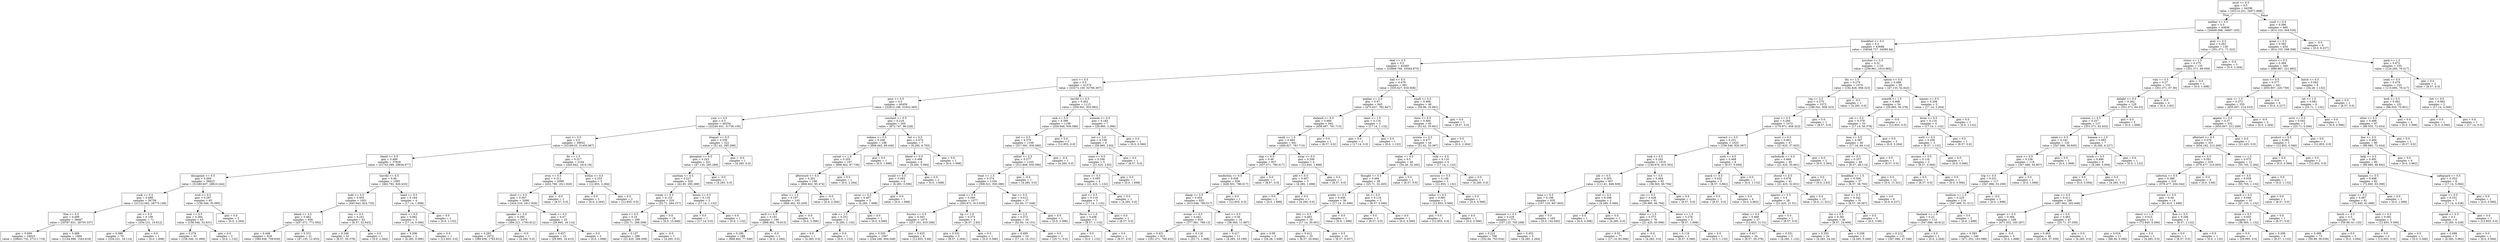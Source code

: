 digraph Tree {
node [shape=box] ;
0 [label="excit <= 0.5\ngini = 0.5\nsamples = 44296\nvalue = [35214.251, 34971.698]"] ;
1 [label="neither <= 0.5\ngini = 0.5\nsamples = 43836\nvalue = [34400.098, 34667.163]"] ;
0 -> 1 [labeldistance=2.5, labelangle=45, headlabel="True"] ;
2 [label="breakfast <= 0.5\ngini = 0.5\nsamples = 43698\nvalue = [34048.727, 34595.84]"] ;
1 -> 2 ;
3 [label="deal <= 0.5\ngini = 0.5\nsamples = 42565\nvalue = [33808.766, 33584.875]"] ;
2 -> 3 ;
4 [label="carri <= 0.5\ngini = 0.5\nsamples = 41574\nvalue = [33273.139, 32766.367]"] ;
3 -> 4 ;
5 [label="poor <= 0.5\ngini = 0.5\nsamples = 40459\nvalue = [32913.198, 31832.385]"] ;
4 -> 5 ;
6 [label="yum <= 0.5\ngini = 0.5\nsamples = 40254\nvalue = [32240.451, 31736.156]"] ;
5 -> 6 ;
7 [label="easi <= 0.5\ngini = 0.5\nsamples = 39932\nvalue = [32189.03, 31450.867]"] ;
6 -> 7 ;
8 [label="blend <= 0.5\ngini = 0.499\nsamples = 37828\nvalue = [31743.389, 29636.677]"] ;
7 -> 8 ;
9 [label="dissapoint <= 0.5\ngini = 0.499\nsamples = 36823\nvalue = [31280.607, 28810.244]"] ;
8 -> 9 ;
10 [label="yuck <= 0.5\ngini = 0.499\nsamples = 36758\nvalue = [31122.062, 28775.149]"] ;
9 -> 10 ;
11 [label="free <= 0.5\ngini = 0.499\nsamples = 36687\nvalue = [30787.831, 28755.337]"] ;
10 -> 11 ;
12 [label="gini = 0.499\nsamples = 34823\nvalue = [29643.732, 27211.719]"] ;
11 -> 12 ;
13 [label="gini = 0.489\nsamples = 1864\nvalue = [1144.099, 1543.618]"] ;
11 -> 13 ;
14 [label="yet <= 0.5\ngini = 0.106\nsamples = 71\nvalue = [334.231, 19.812]"] ;
10 -> 14 ;
15 [label="gini = 0.098\nsamples = 70\nvalue = [334.231, 18.114]"] ;
14 -> 15 ;
16 [label="gini = 0.0\nsamples = 1\nvalue = [0.0, 1.698]"] ;
14 -> 16 ;
17 [label="truli <= 0.5\ngini = 0.297\nsamples = 65\nvalue = [158.546, 35.095]"] ;
9 -> 17 ;
18 [label="wait <= 0.5\ngini = 0.284\nsamples = 63\nvalue = [158.546, 32.831]"] ;
17 -> 18 ;
19 [label="gini = 0.278\nsamples = 61\nvalue = [158.546, 31.699]"] ;
18 -> 19 ;
20 [label="gini = 0.0\nsamples = 2\nvalue = [0.0, 1.132]"] ;
18 -> 20 ;
21 [label="gini = 0.0\nsamples = 2\nvalue = [0.0, 2.264]"] ;
17 -> 21 ;
22 [label="horribl <= 0.5\ngini = 0.46\nsamples = 1005\nvalue = [462.782, 826.433]"] ;
8 -> 22 ;
23 [label="bold <= 0.5\ngini = 0.455\nsamples = 1001\nvalue = [445.642, 824.735]"] ;
22 -> 23 ;
24 [label="blend <= 3.5\ngini = 0.462\nsamples = 939\nvalue = [437.071, 772.092]"] ;
23 -> 24 ;
25 [label="gini = 0.448\nsamples = 918\nvalue = [389.936, 759.639]"] ;
24 -> 25 ;
26 [label="gini = 0.331\nsamples = 21\nvalue = [47.135, 12.453]"] ;
24 -> 26 ;
27 [label="boy <= 0.5\ngini = 0.241\nsamples = 62\nvalue = [8.57, 52.643]"] ;
23 -> 27 ;
28 [label="gini = 0.248\nsamples = 61\nvalue = [8.57, 50.378]"] ;
27 -> 28 ;
29 [label="gini = 0.0\nsamples = 1\nvalue = [0.0, 2.264]"] ;
27 -> 29 ;
30 [label="hand <= 0.5\ngini = 0.164\nsamples = 4\nvalue = [17.14, 1.698]"] ;
22 -> 30 ;
31 [label="stash <= 0.5\ngini = 0.062\nsamples = 3\nvalue = [17.14, 0.566]"] ;
30 -> 31 ;
32 [label="gini = 0.206\nsamples = 2\nvalue = [4.285, 0.566]"] ;
31 -> 32 ;
33 [label="gini = 0.0\nsamples = 1\nvalue = [12.855, 0.0]"] ;
31 -> 33 ;
34 [label="gini = 0.0\nsamples = 1\nvalue = [0.0, 1.132]"] ;
30 -> 34 ;
35 [label="fix <= 1.5\ngini = 0.317\nsamples = 2104\nvalue = [445.642, 1814.19]"] ;
7 -> 35 ;
36 [label="evey <= 0.5\ngini = 0.311\nsamples = 2099\nvalue = [432.786, 1811.926]"] ;
35 -> 36 ;
37 [label="short <= 0.5\ngini = 0.307\nsamples = 2098\nvalue = [424.216, 1811.926]"] ;
36 -> 37 ;
38 [label="speaker <= 0.5\ngini = 0.295\nsamples = 2073\nvalue = [394.221, 1793.812]"] ;
37 -> 38 ;
39 [label="gini = 0.293\nsamples = 2072\nvalue = [389.936, 1793.812]"] ;
38 -> 39 ;
40 [label="gini = -0.0\nsamples = 1\nvalue = [4.285, 0.0]"] ;
38 -> 40 ;
41 [label="readi <= 0.5\ngini = 0.47\nsamples = 25\nvalue = [29.995, 18.114]"] ;
37 -> 41 ;
42 [label="gini = 0.457\nsamples = 23\nvalue = [29.995, 16.415]"] ;
41 -> 42 ;
43 [label="gini = 0.0\nsamples = 2\nvalue = [0.0, 1.698]"] ;
41 -> 43 ;
44 [label="gini = -0.0\nsamples = 1\nvalue = [8.57, 0.0]"] ;
36 -> 44 ;
45 [label="within <= 0.5\ngini = 0.255\nsamples = 5\nvalue = [12.855, 2.264]"] ;
35 -> 45 ;
46 [label="gini = 0.0\nsamples = 3\nvalue = [0.0, 2.264]"] ;
45 -> 46 ;
47 [label="gini = 0.0\nsamples = 2\nvalue = [12.855, 0.0]"] ;
45 -> 47 ;
48 [label="disgust <= 0.5\ngini = 0.259\nsamples = 322\nvalue = [51.42, 285.289]"] ;
6 -> 48 ;
49 [label="phosphat <= 0.5\ngini = 0.243\nsamples = 321\nvalue = [47.135, 285.289]"] ;
48 -> 49 ;
50 [label="xanthan <= 0.5\ngini = 0.227\nsamples = 320\nvalue = [42.85, 285.289]"] ;
49 -> 50 ;
51 [label="cream <= 0.5\ngini = 0.152\nsamples = 318\nvalue = [25.71, 284.157]"] ;
50 -> 51 ;
52 [label="mein <= 0.5\ngini = 0.16\nsamples = 299\nvalue = [25.71, 268.308]"] ;
51 -> 52 ;
53 [label="gini = 0.137\nsamples = 298\nvalue = [21.425, 268.308]"] ;
52 -> 53 ;
54 [label="gini = -0.0\nsamples = 1\nvalue = [4.285, 0.0]"] ;
52 -> 54 ;
55 [label="gini = 0.0\nsamples = 19\nvalue = [0.0, 15.849]"] ;
51 -> 55 ;
56 [label="lemon <= 0.5\ngini = 0.116\nsamples = 2\nvalue = [17.14, 1.132]"] ;
50 -> 56 ;
57 [label="gini = 0.0\nsamples = 1\nvalue = [17.14, 0.0]"] ;
56 -> 57 ;
58 [label="gini = 0.0\nsamples = 1\nvalue = [0.0, 1.132]"] ;
56 -> 58 ;
59 [label="gini = -0.0\nsamples = 1\nvalue = [4.285, 0.0]"] ;
49 -> 59 ;
60 [label="gini = -0.0\nsamples = 1\nvalue = [4.285, 0.0]"] ;
48 -> 60 ;
61 [label="constant <= 0.5\ngini = 0.219\nsamples = 205\nvalue = [672.747, 96.228]"] ;
5 -> 61 ;
62 [label="eskimo <= 0.5\ngini = 0.208\nsamples = 198\nvalue = [668.462, 89.436]"] ;
61 -> 62 ;
63 [label="carnat <= 1.0\ngini = 0.205\nsamples = 197\nvalue = [668.462, 87.738]"] ;
62 -> 63 ;
64 [label="afterward <= 0.5\ngini = 0.201\nsamples = 196\nvalue = [668.462, 85.474]"] ;
63 -> 64 ;
65 [label="other <= 1.5\ngini = 0.197\nsamples = 193\nvalue = [668.462, 83.209]"] ;
64 -> 65 ;
66 [label="earli <= 0.5\ngini = 0.191\nsamples = 190\nvalue = [668.462, 79.813]"] ;
65 -> 66 ;
67 [label="gini = 0.186\nsamples = 188\nvalue = [668.462, 77.549]"] ;
66 -> 67 ;
68 [label="gini = -0.0\nsamples = 2\nvalue = [0.0, 2.264]"] ;
66 -> 68 ;
69 [label="gini = -0.0\nsamples = 3\nvalue = [0.0, 3.396]"] ;
65 -> 69 ;
70 [label="gini = -0.0\nsamples = 3\nvalue = [0.0, 2.264]"] ;
64 -> 70 ;
71 [label="gini = 0.0\nsamples = 1\nvalue = [0.0, 2.264]"] ;
63 -> 71 ;
72 [label="gini = 0.0\nsamples = 1\nvalue = [0.0, 1.698]"] ;
62 -> 72 ;
73 [label="bet <= 0.5\ngini = 0.474\nsamples = 7\nvalue = [4.285, 6.793]"] ;
61 -> 73 ;
74 [label="blend <= 0.5\ngini = 0.496\nsamples = 6\nvalue = [4.285, 5.094]"] ;
73 -> 74 ;
75 [label="would <= 0.5\ngini = 0.493\nsamples = 4\nvalue = [4.285, 3.396]"] ;
74 -> 75 ;
76 [label="secur <= 0.5\ngini = 0.407\nsamples = 3\nvalue = [4.285, 1.698]"] ;
75 -> 76 ;
77 [label="side <= 1.5\ngini = 0.331\nsamples = 2\nvalue = [4.285, 1.132]"] ;
76 -> 77 ;
78 [label="gini = 0.0\nsamples = 1\nvalue = [4.285, 0.0]"] ;
77 -> 78 ;
79 [label="gini = 0.0\nsamples = 1\nvalue = [0.0, 1.132]"] ;
77 -> 79 ;
80 [label="gini = 0.0\nsamples = 1\nvalue = [0.0, 0.566]"] ;
76 -> 80 ;
81 [label="gini = 0.0\nsamples = 1\nvalue = [0.0, 1.698]"] ;
75 -> 81 ;
82 [label="gini = 0.0\nsamples = 2\nvalue = [0.0, 1.698]"] ;
74 -> 82 ;
83 [label="gini = 0.0\nsamples = 1\nvalue = [0.0, 1.698]"] ;
73 -> 83 ;
84 [label="terribl <= 0.5\ngini = 0.402\nsamples = 1115\nvalue = [359.941, 933.982]"] ;
4 -> 84 ;
85 [label="sink <= 0.5\ngini = 0.386\nsamples = 1108\nvalue = [329.946, 930.586]"] ;
84 -> 85 ;
86 [label="ind <= 0.5\ngini = 0.379\nsamples = 1106\nvalue = [317.091, 930.586]"] ;
85 -> 86 ;
87 [label="saltier <= 0.5\ngini = 0.377\nsamples = 1105\nvalue = [312.806, 930.586]"] ;
86 -> 87 ;
88 [label="treat <= 1.5\ngini = 0.374\nsamples = 1104\nvalue = [308.521, 930.586]"] ;
87 -> 88 ;
89 [label="weak <= 0.5\ngini = 0.349\nsamples = 1077\nvalue = [265.671, 913.039]"] ;
88 -> 89 ;
90 [label="fructos <= 0.5\ngini = 0.343\nsamples = 1073\nvalue = [257.101, 910.208]"] ;
89 -> 90 ;
91 [label="gini = 0.335\nsamples = 1067\nvalue = [244.246, 904.548]"] ;
90 -> 91 ;
92 [label="gini = 0.425\nsamples = 6\nvalue = [12.855, 5.66]"] ;
90 -> 92 ;
93 [label="tip <= 1.0\ngini = 0.373\nsamples = 4\nvalue = [8.57, 2.83]"] ;
89 -> 93 ;
94 [label="gini = 0.331\nsamples = 3\nvalue = [8.57, 2.264]"] ;
93 -> 94 ;
95 [label="gini = 0.0\nsamples = 1\nvalue = [0.0, 0.566]"] ;
93 -> 95 ;
96 [label="bar <= 0.5\ngini = 0.412\nsamples = 27\nvalue = [42.85, 17.548]"] ;
88 -> 96 ;
97 [label="one <= 2.5\ngini = 0.373\nsamples = 26\nvalue = [42.85, 14.151]"] ;
96 -> 97 ;
98 [label="gini = 0.495\nsamples = 24\nvalue = [17.14, 14.151]"] ;
97 -> 98 ;
99 [label="gini = 0.0\nsamples = 2\nvalue = [25.71, 0.0]"] ;
97 -> 99 ;
100 [label="gini = 0.0\nsamples = 1\nvalue = [0.0, 3.396]"] ;
96 -> 100 ;
101 [label="gini = -0.0\nsamples = 1\nvalue = [4.285, 0.0]"] ;
87 -> 101 ;
102 [label="gini = -0.0\nsamples = 1\nvalue = [4.285, 0.0]"] ;
86 -> 102 ;
103 [label="gini = 0.0\nsamples = 2\nvalue = [12.855, 0.0]"] ;
85 -> 103 ;
104 [label="someon <= 0.5\ngini = 0.183\nsamples = 7\nvalue = [29.995, 3.396]"] ;
84 -> 104 ;
105 [label="not <= 3.0\ngini = 0.158\nsamples = 6\nvalue = [29.995, 2.83]"] ;
104 -> 105 ;
106 [label="come <= 0.5\ngini = 0.206\nsamples = 5\nvalue = [21.425, 2.83]"] ;
105 -> 106 ;
107 [label="store <= 0.5\ngini = 0.095\nsamples = 4\nvalue = [21.425, 1.132]"] ;
106 -> 107 ;
108 [label="quit <= 0.5\ngini = 0.116\nsamples = 3\nvalue = [17.14, 1.132]"] ;
107 -> 108 ;
109 [label="flavor <= 1.0\ngini = 0.206\nsamples = 2\nvalue = [8.57, 1.132]"] ;
108 -> 109 ;
110 [label="gini = 0.0\nsamples = 1\nvalue = [0.0, 1.132]"] ;
109 -> 110 ;
111 [label="gini = 0.0\nsamples = 1\nvalue = [8.57, 0.0]"] ;
109 -> 111 ;
112 [label="gini = 0.0\nsamples = 1\nvalue = [8.57, 0.0]"] ;
108 -> 112 ;
113 [label="gini = 0.0\nsamples = 1\nvalue = [4.285, 0.0]"] ;
107 -> 113 ;
114 [label="gini = 0.0\nsamples = 1\nvalue = [0.0, 1.698]"] ;
106 -> 114 ;
115 [label="gini = 0.0\nsamples = 1\nvalue = [8.57, 0.0]"] ;
105 -> 115 ;
116 [label="gini = 0.0\nsamples = 1\nvalue = [0.0, 0.566]"] ;
104 -> 116 ;
117 [label="bad <= 0.5\ngini = 0.478\nsamples = 991\nvalue = [535.627, 818.508]"] ;
3 -> 117 ;
118 [label="gopher <= 2.0\ngini = 0.47\nsamples = 945\nvalue = [475.637, 782.847]"] ;
117 -> 118 ;
119 [label="statesid <= 0.5\ngini = 0.466\nsamples = 942\nvalue = [458.497, 781.715]"] ;
118 -> 119 ;
120 [label="small <= 1.5\ngini = 0.464\nsamples = 941\nvalue = [449.927, 781.715]"] ;
119 -> 120 ;
121 [label="slap <= 0.5\ngini = 0.46\nsamples = 937\nvalue = [437.071, 780.017]"] ;
120 -> 121 ;
122 [label="tenderloin <= 0.5\ngini = 0.458\nsamples = 936\nvalue = [428.501, 780.017]"] ;
121 -> 122 ;
123 [label="cheap <= 0.5\ngini = 0.454\nsamples = 935\nvalue = [415.646, 780.017]"] ;
122 -> 123 ;
124 [label="overpr <= 0.5\ngini = 0.442\nsamples = 919\nvalue = [377.081, 768.13]"] ;
123 -> 124 ;
125 [label="gini = 0.431\nsamples = 913\nvalue = [351.371, 766.432]"] ;
124 -> 125 ;
126 [label="gini = 0.116\nsamples = 6\nvalue = [25.71, 1.698]"] ;
124 -> 126 ;
127 [label="tast <= 0.5\ngini = 0.36\nsamples = 16\nvalue = [38.565, 11.887]"] ;
123 -> 127 ;
128 [label="gini = 0.417\nsamples = 11\nvalue = [4.285, 10.189]"] ;
127 -> 128 ;
129 [label="gini = 0.09\nsamples = 5\nvalue = [34.28, 1.698]"] ;
127 -> 129 ;
130 [label="gini = 0.0\nsamples = 1\nvalue = [12.855, 0.0]"] ;
122 -> 130 ;
131 [label="gini = 0.0\nsamples = 1\nvalue = [8.57, 0.0]"] ;
121 -> 131 ;
132 [label="away <= 0.5\ngini = 0.206\nsamples = 4\nvalue = [12.855, 1.698]"] ;
120 -> 132 ;
133 [label="add <= 0.5\ngini = 0.407\nsamples = 3\nvalue = [4.285, 1.698]"] ;
132 -> 133 ;
134 [label="gini = 0.0\nsamples = 2\nvalue = [0.0, 1.698]"] ;
133 -> 134 ;
135 [label="gini = 0.0\nsamples = 1\nvalue = [4.285, 0.0]"] ;
133 -> 135 ;
136 [label="gini = 0.0\nsamples = 1\nvalue = [8.57, 0.0]"] ;
132 -> 136 ;
137 [label="gini = 0.0\nsamples = 1\nvalue = [8.57, 0.0]"] ;
119 -> 137 ;
138 [label="least <= 1.5\ngini = 0.116\nsamples = 3\nvalue = [17.14, 1.132]"] ;
118 -> 138 ;
139 [label="gini = 0.0\nsamples = 2\nvalue = [17.14, 0.0]"] ;
138 -> 139 ;
140 [label="gini = 0.0\nsamples = 1\nvalue = [0.0, 1.132]"] ;
138 -> 140 ;
141 [label="small <= 0.5\ngini = 0.468\nsamples = 46\nvalue = [59.99, 35.661]"] ;
117 -> 141 ;
142 [label="chow <= 0.5\ngini = 0.484\nsamples = 45\nvalue = [51.42, 35.661]"] ;
141 -> 142 ;
143 [label="system <= 0.5\ngini = 0.477\nsamples = 44\nvalue = [51.42, 33.397]"] ;
142 -> 143 ;
144 [label="replac <= 0.5\ngini = 0.5\nsamples = 40\nvalue = [34.28, 32.265]"] ;
143 -> 144 ;
145 [label="thought <= 0.5\ngini = 0.494\nsamples = 39\nvalue = [25.71, 32.265]"] ;
144 -> 145 ;
146 [label="prefer <= 0.5\ngini = 0.456\nsamples = 36\nvalue = [17.14, 31.699]"] ;
145 -> 146 ;
147 [label="littl <= 0.5\ngini = 0.463\nsamples = 35\nvalue = [17.14, 30.001]"] ;
146 -> 147 ;
148 [label="gini = 0.412\nsamples = 25\nvalue = [8.57, 20.944]"] ;
147 -> 148 ;
149 [label="gini = 0.5\nsamples = 10\nvalue = [8.57, 9.057]"] ;
147 -> 149 ;
150 [label="gini = 0.0\nsamples = 1\nvalue = [0.0, 1.698]"] ;
146 -> 150 ;
151 [label="lot <= 0.5\ngini = 0.116\nsamples = 3\nvalue = [8.57, 0.566]"] ;
145 -> 151 ;
152 [label="gini = 0.0\nsamples = 2\nvalue = [8.57, 0.0]"] ;
151 -> 152 ;
153 [label="gini = 0.0\nsamples = 1\nvalue = [0.0, 0.566]"] ;
151 -> 153 ;
154 [label="gini = 0.0\nsamples = 1\nvalue = [8.57, 0.0]"] ;
144 -> 154 ;
155 [label="riski <= 0.5\ngini = 0.116\nsamples = 4\nvalue = [17.14, 1.132]"] ;
143 -> 155 ;
156 [label="environ <= 0.5\ngini = 0.149\nsamples = 3\nvalue = [12.855, 1.132]"] ;
155 -> 156 ;
157 [label="reduc <= 0.5\ngini = 0.081\nsamples = 2\nvalue = [12.855, 0.566]"] ;
156 -> 157 ;
158 [label="gini = 0.0\nsamples = 1\nvalue = [12.855, 0.0]"] ;
157 -> 158 ;
159 [label="gini = 0.0\nsamples = 1\nvalue = [0.0, 0.566]"] ;
157 -> 159 ;
160 [label="gini = 0.0\nsamples = 1\nvalue = [0.0, 0.566]"] ;
156 -> 160 ;
161 [label="gini = 0.0\nsamples = 1\nvalue = [4.285, 0.0]"] ;
155 -> 161 ;
162 [label="gini = 0.0\nsamples = 1\nvalue = [0.0, 2.264]"] ;
142 -> 162 ;
163 [label="gini = 0.0\nsamples = 1\nvalue = [8.57, 0.0]"] ;
141 -> 163 ;
164 [label="purchas <= 0.5\ngini = 0.31\nsamples = 1133\nvalue = [239.961, 1010.965]"] ;
2 -> 164 ;
165 [label="lbs <= 1.5\ngini = 0.279\nsamples = 1074\nvalue = [192.826, 958.323]"] ;
164 -> 165 ;
166 [label="top <= 2.5\ngini = 0.275\nsamples = 1073\nvalue = [188.541, 958.323]"] ;
165 -> 166 ;
167 [label="your <= 0.5\ngini = 0.266\nsamples = 1072\nvalue = [179.971, 958.323]"] ;
166 -> 167 ;
168 [label="correct <= 0.5\ngini = 0.251\nsamples = 1025\nvalue = [158.546, 920.397]"] ;
167 -> 168 ;
169 [label="look <= 0.5\ngini = 0.242\nsamples = 1019\nvalue = [149.976, 915.303]"] ;
168 -> 169 ;
170 [label="nib <= 0.5\ngini = 0.205\nsamples = 937\nvalue = [111.41, 848.509]"] ;
169 -> 170 ;
171 [label="time <= 0.5\ngini = 0.199\nsamples = 935\nvalue = [107.125, 847.943]"] ;
170 -> 171 ;
172 [label="element <= 0.5\ngini = 0.229\nsamples = 771\nvalue = [107.125, 705.298]"] ;
171 -> 172 ;
173 [label="gini = 0.223\nsamples = 768\nvalue = [102.84, 703.034]"] ;
172 -> 173 ;
174 [label="gini = 0.452\nsamples = 3\nvalue = [4.285, 2.264]"] ;
172 -> 174 ;
175 [label="gini = 0.0\nsamples = 164\nvalue = [0.0, 142.645]"] ;
171 -> 175 ;
176 [label="trail <= 0.5\ngini = 0.206\nsamples = 2\nvalue = [4.285, 0.566]"] ;
170 -> 176 ;
177 [label="gini = 0.0\nsamples = 1\nvalue = [0.0, 0.566]"] ;
176 -> 177 ;
178 [label="gini = 0.0\nsamples = 1\nvalue = [4.285, 0.0]"] ;
176 -> 178 ;
179 [label="ben <= 0.5\ngini = 0.464\nsamples = 82\nvalue = [38.565, 66.794]"] ;
169 -> 179 ;
180 [label="yes <= 0.5\ngini = 0.428\nsamples = 81\nvalue = [29.995, 66.794]"] ;
179 -> 180 ;
181 [label="didnt <= 1.5\ngini = 0.373\nsamples = 78\nvalue = [21.425, 65.096]"] ;
180 -> 181 ;
182 [label="gini = 0.33\nsamples = 77\nvalue = [17.14, 65.096]"] ;
181 -> 182 ;
183 [label="gini = -0.0\nsamples = 1\nvalue = [4.285, 0.0]"] ;
181 -> 183 ;
184 [label="douw <= 1.5\ngini = 0.276\nsamples = 3\nvalue = [8.57, 1.698]"] ;
180 -> 184 ;
185 [label="gini = 0.116\nsamples = 2\nvalue = [8.57, 0.566]"] ;
184 -> 185 ;
186 [label="gini = 0.0\nsamples = 1\nvalue = [0.0, 1.132]"] ;
184 -> 186 ;
187 [label="gini = 0.0\nsamples = 1\nvalue = [8.57, 0.0]"] ;
179 -> 187 ;
188 [label="noth <= 0.5\ngini = 0.468\nsamples = 6\nvalue = [8.57, 5.094]"] ;
168 -> 188 ;
189 [label="snack <= 0.5\ngini = 0.432\nsamples = 5\nvalue = [8.57, 3.962]"] ;
188 -> 189 ;
190 [label="gini = 0.0\nsamples = 1\nvalue = [8.57, 0.0]"] ;
189 -> 190 ;
191 [label="gini = 0.0\nsamples = 4\nvalue = [0.0, 3.962]"] ;
189 -> 191 ;
192 [label="gini = 0.0\nsamples = 1\nvalue = [0.0, 1.132]"] ;
188 -> 192 ;
193 [label="most <= 0.5\ngini = 0.461\nsamples = 47\nvalue = [21.425, 37.925]"] ;
167 -> 193 ;
194 [label="carbohydr <= 0.5\ngini = 0.469\nsamples = 45\nvalue = [21.425, 35.661]"] ;
193 -> 194 ;
195 [label="chocol <= 0.5\ngini = 0.478\nsamples = 41\nvalue = [21.425, 32.831]"] ;
194 -> 195 ;
196 [label="appreci <= 0.5\ngini = 0.5\nsamples = 28\nvalue = [21.425, 21.51]"] ;
195 -> 196 ;
197 [label="other <= 0.5\ngini = 0.468\nsamples = 27\nvalue = [12.855, 21.51]"] ;
196 -> 197 ;
198 [label="gini = 0.417\nsamples = 24\nvalue = [8.57, 20.378]"] ;
197 -> 198 ;
199 [label="gini = 0.331\nsamples = 3\nvalue = [4.285, 1.132]"] ;
197 -> 199 ;
200 [label="gini = 0.0\nsamples = 1\nvalue = [8.57, 0.0]"] ;
196 -> 200 ;
201 [label="gini = 0.0\nsamples = 13\nvalue = [0.0, 11.321]"] ;
195 -> 201 ;
202 [label="gini = 0.0\nsamples = 4\nvalue = [0.0, 2.83]"] ;
194 -> 202 ;
203 [label="gini = 0.0\nsamples = 2\nvalue = [0.0, 2.264]"] ;
193 -> 203 ;
204 [label="gini = 0.0\nsamples = 1\nvalue = [8.57, 0.0]"] ;
166 -> 204 ;
205 [label="gini = -0.0\nsamples = 1\nvalue = [4.285, 0.0]"] ;
165 -> 205 ;
206 [label="option <= 0.5\ngini = 0.498\nsamples = 59\nvalue = [47.135, 52.643]"] ;
164 -> 206 ;
207 [label="someth <= 1.5\ngini = 0.468\nsamples = 54\nvalue = [29.995, 50.378]"] ;
206 -> 207 ;
208 [label="yet <= 0.5\ngini = 0.379\nsamples = 53\nvalue = [17.14, 50.378]"] ;
207 -> 208 ;
209 [label="lean <= 0.5\ngini = 0.387\nsamples = 50\nvalue = [17.14, 48.114]"] ;
208 -> 209 ;
210 [label="add <= 0.5\ngini = 0.257\nsamples = 49\nvalue = [8.57, 48.114]"] ;
209 -> 210 ;
211 [label="breakfast <= 1.5\ngini = 0.306\nsamples = 37\nvalue = [8.57, 36.793]"] ;
210 -> 211 ;
212 [label="best <= 0.5\ngini = 0.342\nsamples = 31\nvalue = [8.57, 30.567]"] ;
211 -> 212 ;
213 [label="fan <= 0.5\ngini = 0.381\nsamples = 26\nvalue = [8.57, 24.906]"] ;
212 -> 213 ;
214 [label="gini = 0.255\nsamples = 24\nvalue = [4.285, 24.34]"] ;
213 -> 214 ;
215 [label="gini = 0.206\nsamples = 2\nvalue = [4.285, 0.566]"] ;
213 -> 215 ;
216 [label="gini = 0.0\nsamples = 5\nvalue = [0.0, 5.66]"] ;
212 -> 216 ;
217 [label="gini = 0.0\nsamples = 6\nvalue = [0.0, 6.227]"] ;
211 -> 217 ;
218 [label="gini = 0.0\nsamples = 12\nvalue = [0.0, 11.321]"] ;
210 -> 218 ;
219 [label="gini = 0.0\nsamples = 1\nvalue = [8.57, 0.0]"] ;
209 -> 219 ;
220 [label="gini = 0.0\nsamples = 3\nvalue = [0.0, 2.264]"] ;
208 -> 220 ;
221 [label="gini = -0.0\nsamples = 1\nvalue = [12.855, 0.0]"] ;
207 -> 221 ;
222 [label="squeez <= 0.5\ngini = 0.206\nsamples = 5\nvalue = [17.14, 2.264]"] ;
206 -> 222 ;
223 [label="brine <= 0.5\ngini = 0.116\nsamples = 4\nvalue = [17.14, 1.132]"] ;
222 -> 223 ;
224 [label="nutti <= 0.5\ngini = 0.206\nsamples = 3\nvalue = [8.57, 1.132]"] ;
223 -> 224 ;
225 [label="mccann <= 0.5\ngini = 0.116\nsamples = 2\nvalue = [8.57, 0.566]"] ;
224 -> 225 ;
226 [label="gini = 0.0\nsamples = 1\nvalue = [8.57, 0.0]"] ;
225 -> 226 ;
227 [label="gini = 0.0\nsamples = 1\nvalue = [0.0, 0.566]"] ;
225 -> 227 ;
228 [label="gini = 0.0\nsamples = 1\nvalue = [0.0, 0.566]"] ;
224 -> 228 ;
229 [label="gini = 0.0\nsamples = 1\nvalue = [8.57, 0.0]"] ;
223 -> 229 ;
230 [label="gini = 0.0\nsamples = 1\nvalue = [0.0, 1.132]"] ;
222 -> 230 ;
231 [label="grey <= 0.5\ngini = 0.281\nsamples = 138\nvalue = [351.371, 71.322]"] ;
1 -> 231 ;
232 [label="stress <= 1.5\ngini = 0.275\nsamples = 135\nvalue = [351.371, 69.058]"] ;
231 -> 232 ;
233 [label="valu <= 0.5\ngini = 0.27\nsamples = 133\nvalue = [351.371, 67.36]"] ;
232 -> 233 ;
234 [label="delight <= 0.5\ngini = 0.262\nsamples = 129\nvalue = [351.371, 64.53]"] ;
233 -> 234 ;
235 [label="someon <= 0.5\ngini = 0.257\nsamples = 127\nvalue = [351.371, 62.832]"] ;
234 -> 235 ;
236 [label="salad <= 0.5\ngini = 0.241\nsamples = 120\nvalue = [347.086, 56.605]"] ;
235 -> 236 ;
237 [label="mice <= 0.5\ngini = 0.236\nsamples = 118\nvalue = [347.086, 54.907]"] ;
236 -> 237 ;
238 [label="trip <= 0.5\ngini = 0.231\nsamples = 117\nvalue = [347.086, 53.209]"] ;
237 -> 238 ;
239 [label="medium <= 1.0\ngini = 0.225\nsamples = 114\nvalue = [347.086, 51.511]"] ;
238 -> 239 ;
240 [label="thailand <= 1.0\ngini = 0.22\nsamples = 112\nvalue = [347.086, 49.812]"] ;
239 -> 240 ;
241 [label="gini = 0.212\nsamples = 110\nvalue = [347.086, 47.548]"] ;
240 -> 241 ;
242 [label="gini = 0.0\nsamples = 2\nvalue = [0.0, 2.264]"] ;
240 -> 242 ;
243 [label="gini = 0.0\nsamples = 2\nvalue = [0.0, 1.698]"] ;
239 -> 243 ;
244 [label="gini = -0.0\nsamples = 3\nvalue = [0.0, 1.698]"] ;
238 -> 244 ;
245 [label="gini = 0.0\nsamples = 1\nvalue = [0.0, 1.698]"] ;
237 -> 245 ;
246 [label="gini = 0.0\nsamples = 2\nvalue = [0.0, 1.698]"] ;
236 -> 246 ;
247 [label="banana <= 1.0\ngini = 0.483\nsamples = 7\nvalue = [4.285, 6.227]"] ;
235 -> 247 ;
248 [label="touch <= 0.5\ngini = 0.496\nsamples = 6\nvalue = [4.285, 5.094]"] ;
247 -> 248 ;
249 [label="gini = 0.0\nsamples = 5\nvalue = [0.0, 5.094]"] ;
248 -> 249 ;
250 [label="gini = 0.0\nsamples = 1\nvalue = [4.285, 0.0]"] ;
248 -> 250 ;
251 [label="gini = 0.0\nsamples = 1\nvalue = [0.0, 1.132]"] ;
247 -> 251 ;
252 [label="gini = 0.0\nsamples = 2\nvalue = [0.0, 1.698]"] ;
234 -> 252 ;
253 [label="gini = -0.0\nsamples = 4\nvalue = [0.0, 2.83]"] ;
233 -> 253 ;
254 [label="gini = -0.0\nsamples = 2\nvalue = [0.0, 1.698]"] ;
232 -> 254 ;
255 [label="gini = -0.0\nsamples = 3\nvalue = [0.0, 2.264]"] ;
231 -> 255 ;
256 [label="youll <= 0.5\ngini = 0.396\nsamples = 460\nvalue = [814.153, 304.535]"] ;
0 -> 256 [labeldistance=2.5, labelangle=-45, headlabel="False"] ;
257 [label="great <= 0.5\ngini = 0.392\nsamples = 454\nvalue = [814.153, 298.308]"] ;
256 -> 257 ;
258 [label="return <= 0.5\ngini = 0.368\nsamples = 349\nvalue = [689.887, 221.892]"] ;
257 -> 258 ;
259 [label="miss <= 0.5\ngini = 0.377\nsamples = 341\nvalue = [655.607, 220.759]"] ;
258 -> 259 ;
260 [label="case <= 1.5\ngini = 0.372\nsamples = 335\nvalue = [655.607, 214.533]"] ;
259 -> 260 ;
261 [label="appear <= 0.5\ngini = 0.37\nsamples = 332\nvalue = [655.607, 212.269]"] ;
260 -> 261 ;
262 [label="aftertast <= 0.5\ngini = 0.376\nsamples = 331\nvalue = [634.182, 212.269]"] ;
261 -> 262 ;
263 [label="area <= 0.5\ngini = 0.391\nsamples = 319\nvalue = [578.477, 210.005]"] ;
262 -> 263 ;
264 [label="unfortun <= 0.5\ngini = 0.386\nsamples = 310\nvalue = [578.477, 204.344]"] ;
263 -> 264 ;
265 [label="year <= 0.5\ngini = 0.411\nsamples = 296\nvalue = [497.062, 202.646]"] ;
264 -> 265 ;
266 [label="ginger <= 0.5\ngini = 0.384\nsamples = 249\nvalue = [471.352, 165.287]"] ;
265 -> 266 ;
267 [label="gini = 0.383\nsamples = 246\nvalue = [471.352, 163.588]"] ;
266 -> 267 ;
268 [label="gini = -0.0\nsamples = 3\nvalue = [0.0, 1.698]"] ;
266 -> 268 ;
269 [label="pay <= 0.5\ngini = 0.483\nsamples = 47\nvalue = [25.71, 37.359]"] ;
265 -> 269 ;
270 [label="gini = 0.463\nsamples = 46\nvalue = [21.425, 37.359]"] ;
269 -> 270 ;
271 [label="gini = 0.0\nsamples = 1\nvalue = [4.285, 0.0]"] ;
269 -> 271 ;
272 [label="review <= 0.5\ngini = 0.04\nsamples = 14\nvalue = [81.415, 1.698]"] ;
264 -> 272 ;
273 [label="cherri <= 1.0\ngini = 0.015\nsamples = 12\nvalue = [72.845, 0.566]"] ;
272 -> 273 ;
274 [label="gini = 0.016\nsamples = 11\nvalue = [68.56, 0.566]"] ;
273 -> 274 ;
275 [label="gini = 0.0\nsamples = 1\nvalue = [4.285, 0.0]"] ;
273 -> 275 ;
276 [label="fine <= 0.5\ngini = 0.206\nsamples = 2\nvalue = [8.57, 1.132]"] ;
272 -> 276 ;
277 [label="gini = 0.0\nsamples = 1\nvalue = [8.57, 0.0]"] ;
276 -> 277 ;
278 [label="gini = 0.0\nsamples = 1\nvalue = [0.0, 1.132]"] ;
276 -> 278 ;
279 [label="gini = -0.0\nsamples = 9\nvalue = [0.0, 5.66]"] ;
263 -> 279 ;
280 [label="come <= 1.5\ngini = 0.075\nsamples = 12\nvalue = [55.705, 2.264]"] ;
262 -> 280 ;
281 [label="said <= 0.5\ngini = 0.039\nsamples = 11\nvalue = [55.705, 1.132]"] ;
280 -> 281 ;
282 [label="snack <= 0.5\ngini = 0.046\nsamples = 10\nvalue = [47.135, 1.132]"] ;
281 -> 282 ;
283 [label="drink <= 0.5\ngini = 0.055\nsamples = 9\nvalue = [38.565, 1.132]"] ;
282 -> 283 ;
284 [label="gini = 0.0\nsamples = 5\nvalue = [29.995, 0.0]"] ;
283 -> 284 ;
285 [label="gini = 0.206\nsamples = 4\nvalue = [8.57, 1.132]"] ;
283 -> 285 ;
286 [label="gini = 0.0\nsamples = 1\nvalue = [8.57, 0.0]"] ;
282 -> 286 ;
287 [label="gini = 0.0\nsamples = 1\nvalue = [8.57, 0.0]"] ;
281 -> 287 ;
288 [label="gini = 0.0\nsamples = 1\nvalue = [0.0, 1.132]"] ;
280 -> 288 ;
289 [label="gini = 0.0\nsamples = 1\nvalue = [21.425, 0.0]"] ;
261 -> 289 ;
290 [label="gini = -0.0\nsamples = 3\nvalue = [0.0, 2.264]"] ;
260 -> 290 ;
291 [label="gini = -0.0\nsamples = 6\nvalue = [0.0, 6.227]"] ;
259 -> 291 ;
292 [label="batch <= 0.5\ngini = 0.062\nsamples = 8\nvalue = [34.28, 1.132]"] ;
258 -> 292 ;
293 [label="cat <= 1.0\ngini = 0.081\nsamples = 6\nvalue = [25.71, 1.132]"] ;
292 -> 293 ;
294 [label="arriv <= 0.5\ngini = 0.042\nsamples = 5\nvalue = [25.71, 0.566]"] ;
293 -> 294 ;
295 [label="product <= 0.5\ngini = 0.081\nsamples = 3\nvalue = [12.855, 0.566]"] ;
294 -> 295 ;
296 [label="gini = 0.0\nsamples = 1\nvalue = [0.0, 0.566]"] ;
295 -> 296 ;
297 [label="gini = 0.0\nsamples = 2\nvalue = [12.855, 0.0]"] ;
295 -> 297 ;
298 [label="gini = 0.0\nsamples = 2\nvalue = [12.855, 0.0]"] ;
294 -> 298 ;
299 [label="gini = 0.0\nsamples = 1\nvalue = [0.0, 0.566]"] ;
293 -> 299 ;
300 [label="gini = 0.0\nsamples = 2\nvalue = [8.57, 0.0]"] ;
292 -> 300 ;
301 [label="pack <= 1.5\ngini = 0.472\nsamples = 105\nvalue = [124.265, 76.417]"] ;
257 -> 301 ;
302 [label="yeah <= 0.5\ngini = 0.479\nsamples = 103\nvalue = [115.695, 76.417]"] ;
301 -> 302 ;
303 [label="bodi <= 0.5\ngini = 0.492\nsamples = 101\nvalue = [98.555, 75.851]"] ;
302 -> 303 ;
304 [label="ultim <= 0.5\ngini = 0.488\nsamples = 97\nvalue = [98.555, 72.454]"] ;
303 -> 304 ;
305 [label="line <= 0.5\ngini = 0.494\nsamples = 96\nvalue = [89.985, 72.454]"] ;
304 -> 305 ;
306 [label="help <= 0.5\ngini = 0.491\nsamples = 90\nvalue = [89.985, 68.492]"] ;
305 -> 306 ;
307 [label="bargain <= 0.5\ngini = 0.498\nsamples = 82\nvalue = [72.845, 63.398]"] ;
306 -> 307 ;
308 [label="sugar <= 0.5\ngini = 0.497\nsamples = 81\nvalue = [72.845, 61.699]"] ;
307 -> 308 ;
309 [label="famili <= 0.5\ngini = 0.5\nsamples = 78\nvalue = [59.99, 61.133]"] ;
308 -> 309 ;
310 [label="gini = 0.499\nsamples = 73\nvalue = [59.99, 56.039]"] ;
309 -> 310 ;
311 [label="gini = 0.0\nsamples = 5\nvalue = [0.0, 5.094]"] ;
309 -> 311 ;
312 [label="carb <= 0.5\ngini = 0.081\nsamples = 3\nvalue = [12.855, 0.566]"] ;
308 -> 312 ;
313 [label="gini = 0.0\nsamples = 2\nvalue = [12.855, 0.0]"] ;
312 -> 313 ;
314 [label="gini = 0.0\nsamples = 1\nvalue = [0.0, 0.566]"] ;
312 -> 314 ;
315 [label="gini = 0.0\nsamples = 1\nvalue = [0.0, 1.698]"] ;
307 -> 315 ;
316 [label="safeguard <= 0.5\ngini = 0.353\nsamples = 8\nvalue = [17.14, 5.094]"] ;
306 -> 316 ;
317 [label="sugar <= 0.5\ngini = 0.331\nsamples = 7\nvalue = [17.14, 4.528]"] ;
316 -> 317 ;
318 [label="ingredi <= 0.5\ngini = 0.5\nsamples = 6\nvalue = [4.285, 4.528]"] ;
317 -> 318 ;
319 [label="gini = 0.499\nsamples = 5\nvalue = [4.285, 3.962]"] ;
318 -> 319 ;
320 [label="gini = 0.0\nsamples = 1\nvalue = [0.0, 0.566]"] ;
318 -> 320 ;
321 [label="gini = 0.0\nsamples = 1\nvalue = [12.855, 0.0]"] ;
317 -> 321 ;
322 [label="gini = 0.0\nsamples = 1\nvalue = [0.0, 0.566]"] ;
316 -> 322 ;
323 [label="gini = 0.0\nsamples = 6\nvalue = [0.0, 3.962]"] ;
305 -> 323 ;
324 [label="gini = 0.0\nsamples = 1\nvalue = [8.57, 0.0]"] ;
304 -> 324 ;
325 [label="gini = 0.0\nsamples = 4\nvalue = [0.0, 3.396]"] ;
303 -> 325 ;
326 [label="hot <= 0.5\ngini = 0.062\nsamples = 2\nvalue = [17.14, 0.566]"] ;
302 -> 326 ;
327 [label="gini = 0.0\nsamples = 1\nvalue = [0.0, 0.566]"] ;
326 -> 327 ;
328 [label="gini = 0.0\nsamples = 1\nvalue = [17.14, 0.0]"] ;
326 -> 328 ;
329 [label="gini = 0.0\nsamples = 2\nvalue = [8.57, 0.0]"] ;
301 -> 329 ;
330 [label="gini = -0.0\nsamples = 6\nvalue = [0.0, 6.227]"] ;
256 -> 330 ;
}